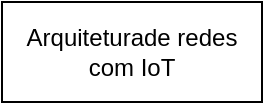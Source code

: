<mxfile version="23.1.7" type="device">
  <diagram name="Página-1" id="b5Zo8zEKLvNupZJHY4f6">
    <mxGraphModel dx="1909" dy="1027" grid="1" gridSize="10" guides="1" tooltips="1" connect="1" arrows="1" fold="1" page="1" pageScale="1" pageWidth="827" pageHeight="1169" math="0" shadow="0">
      <root>
        <mxCell id="0" />
        <mxCell id="1" parent="0" />
        <mxCell id="rwfIzNRf1o8mm1EML2Ag-1" value="Arquiteturade redes&lt;br&gt;com IoT" style="rounded=0;whiteSpace=wrap;html=1;" vertex="1" parent="1">
          <mxGeometry x="340" y="420" width="130" height="50" as="geometry" />
        </mxCell>
      </root>
    </mxGraphModel>
  </diagram>
</mxfile>
